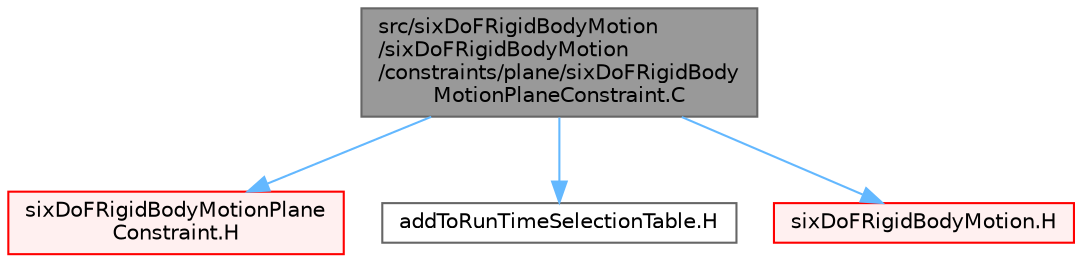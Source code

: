 digraph "src/sixDoFRigidBodyMotion/sixDoFRigidBodyMotion/constraints/plane/sixDoFRigidBodyMotionPlaneConstraint.C"
{
 // LATEX_PDF_SIZE
  bgcolor="transparent";
  edge [fontname=Helvetica,fontsize=10,labelfontname=Helvetica,labelfontsize=10];
  node [fontname=Helvetica,fontsize=10,shape=box,height=0.2,width=0.4];
  Node1 [id="Node000001",label="src/sixDoFRigidBodyMotion\l/sixDoFRigidBodyMotion\l/constraints/plane/sixDoFRigidBody\lMotionPlaneConstraint.C",height=0.2,width=0.4,color="gray40", fillcolor="grey60", style="filled", fontcolor="black",tooltip=" "];
  Node1 -> Node2 [id="edge1_Node000001_Node000002",color="steelblue1",style="solid",tooltip=" "];
  Node2 [id="Node000002",label="sixDoFRigidBodyMotionPlane\lConstraint.H",height=0.2,width=0.4,color="red", fillcolor="#FFF0F0", style="filled",URL="$sixDoFRigidBodyMotionPlaneConstraint_8H.html",tooltip=" "];
  Node1 -> Node263 [id="edge2_Node000001_Node000263",color="steelblue1",style="solid",tooltip=" "];
  Node263 [id="Node000263",label="addToRunTimeSelectionTable.H",height=0.2,width=0.4,color="grey40", fillcolor="white", style="filled",URL="$addToRunTimeSelectionTable_8H.html",tooltip="Macros for easy insertion into run-time selection tables."];
  Node1 -> Node264 [id="edge3_Node000001_Node000264",color="steelblue1",style="solid",tooltip=" "];
  Node264 [id="Node000264",label="sixDoFRigidBodyMotion.H",height=0.2,width=0.4,color="red", fillcolor="#FFF0F0", style="filled",URL="$sixDoFRigidBodyMotion_8H.html",tooltip=" "];
}
